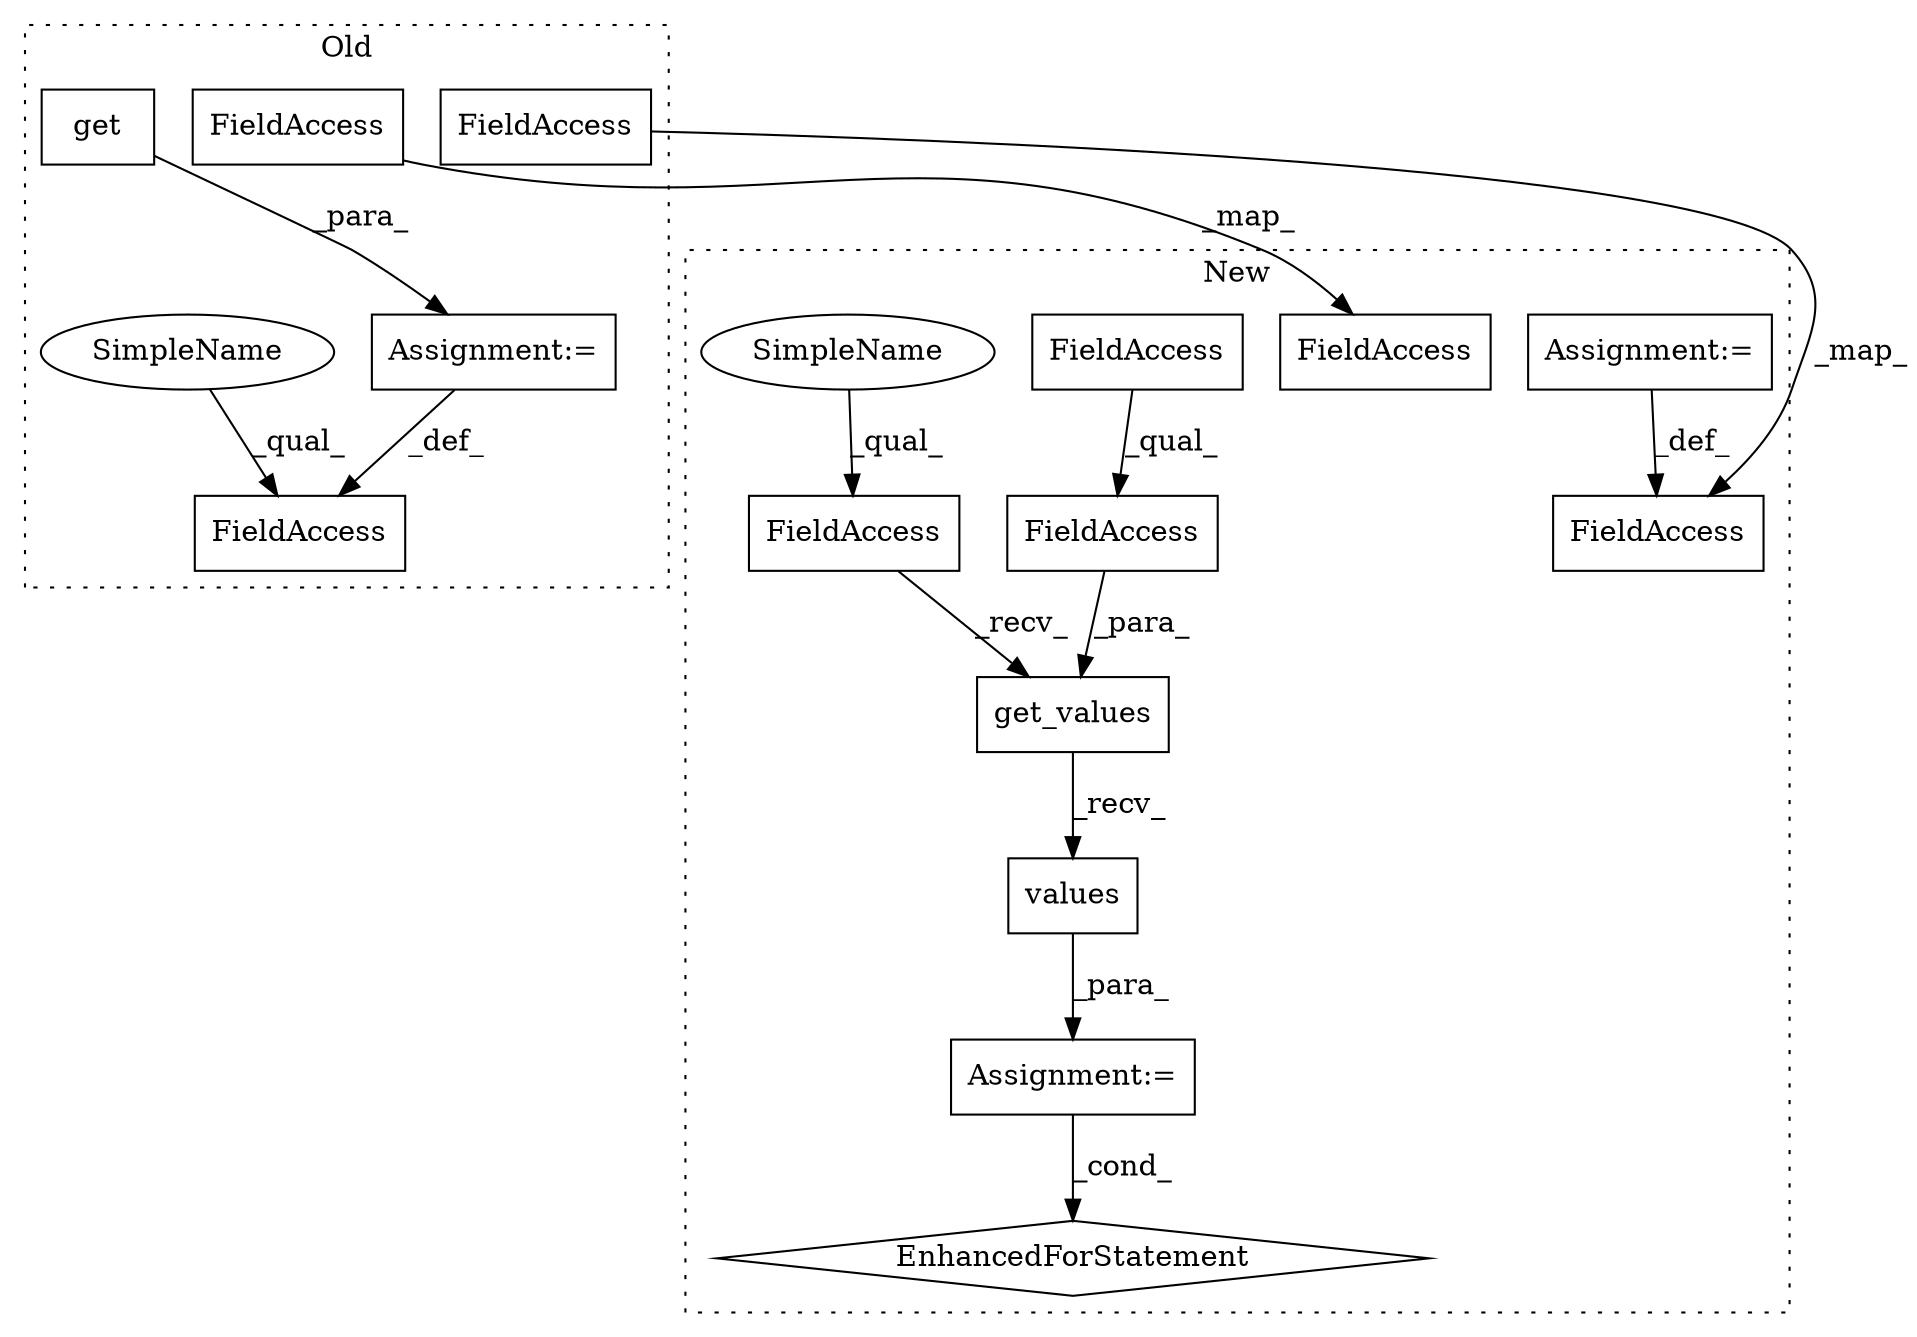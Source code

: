 digraph G {
subgraph cluster0 {
1 [label="get" a="32" s="7419,7433" l="4,1" shape="box"];
3 [label="Assignment:=" a="7" s="7406" l="1" shape="box"];
4 [label="FieldAccess" a="22" s="7395" l="11" shape="box"];
11 [label="FieldAccess" a="22" s="7844" l="11" shape="box"];
14 [label="FieldAccess" a="22" s="9267" l="11" shape="box"];
16 [label="SimpleName" a="42" s="7395" l="4" shape="ellipse"];
label = "Old";
style="dotted";
}
subgraph cluster1 {
2 [label="values" a="32" s="8833" l="8" shape="box"];
5 [label="Assignment:=" a="7" s="8689,8841" l="61,2" shape="box"];
6 [label="get_values" a="32" s="8781,8831" l="11,1" shape="box"];
7 [label="EnhancedForStatement" a="70" s="8689,8841" l="61,2" shape="diamond"];
8 [label="FieldAccess" a="22" s="8792" l="39" shape="box"];
9 [label="FieldAccess" a="22" s="8792" l="11" shape="box"];
10 [label="FieldAccess" a="22" s="8770" l="10" shape="box"];
12 [label="FieldAccess" a="22" s="8973" l="11" shape="box"];
13 [label="FieldAccess" a="22" s="8225" l="11" shape="box"];
15 [label="Assignment:=" a="7" s="7923,8063" l="53,2" shape="box"];
17 [label="SimpleName" a="42" s="8770" l="4" shape="ellipse"];
label = "New";
style="dotted";
}
1 -> 3 [label="_para_"];
2 -> 5 [label="_para_"];
3 -> 4 [label="_def_"];
5 -> 7 [label="_cond_"];
6 -> 2 [label="_recv_"];
8 -> 6 [label="_para_"];
9 -> 8 [label="_qual_"];
10 -> 6 [label="_recv_"];
11 -> 12 [label="_map_"];
14 -> 13 [label="_map_"];
15 -> 13 [label="_def_"];
16 -> 4 [label="_qual_"];
17 -> 10 [label="_qual_"];
}